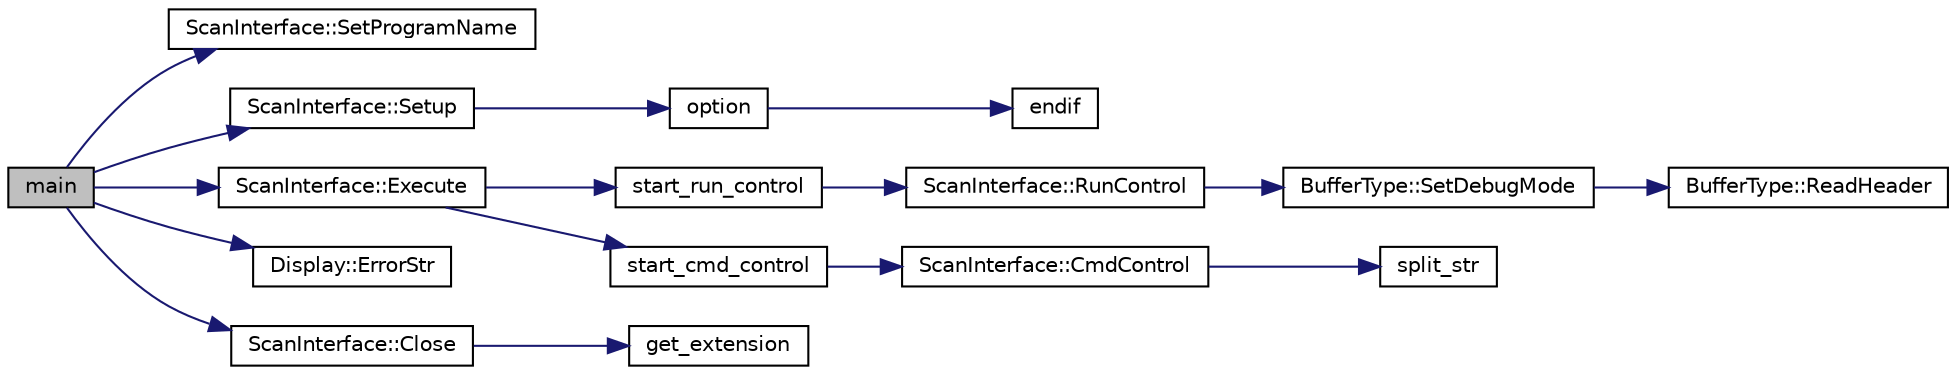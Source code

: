 digraph "main"
{
  edge [fontname="Helvetica",fontsize="10",labelfontname="Helvetica",labelfontsize="10"];
  node [fontname="Helvetica",fontsize="10",shape=record];
  rankdir="LR";
  Node1 [label="main",height=0.2,width=0.4,color="black", fillcolor="grey75", style="filled", fontcolor="black"];
  Node1 -> Node2 [color="midnightblue",fontsize="10",style="solid",fontname="Helvetica"];
  Node2 [label="ScanInterface::SetProgramName",height=0.2,width=0.4,color="black", fillcolor="white", style="filled",URL="$d7/dfc/class_scan_interface.html#a288c9eb8a2de78a40ba10cc7d7612a1e",tooltip="Set the header string used to prefix output messages. "];
  Node1 -> Node3 [color="midnightblue",fontsize="10",style="solid",fontname="Helvetica"];
  Node3 [label="ScanInterface::Setup",height=0.2,width=0.4,color="black", fillcolor="white", style="filled",URL="$d7/dfc/class_scan_interface.html#af51c02387e61a32d14ddfc0f3f43f2f9"];
  Node3 -> Node4 [color="midnightblue",fontsize="10",style="solid",fontname="Helvetica"];
  Node4 [label="option",height=0.2,width=0.4,color="black", fillcolor="white", style="filled",URL="$de/d88/_analysis_2_c_make_lists_8txt.html#a9dcdd08ec908a20435e0559a1ba70bec"];
  Node4 -> Node5 [color="midnightblue",fontsize="10",style="solid",fontname="Helvetica"];
  Node5 [label="endif",height=0.2,width=0.4,color="black", fillcolor="white", style="filled",URL="$dc/de0/_acquisition_2_m_c_a_2source_2_c_make_lists_8txt.html#aeb1e8c468f68e07ffda16b89438d9b73"];
  Node1 -> Node6 [color="midnightblue",fontsize="10",style="solid",fontname="Helvetica"];
  Node6 [label="ScanInterface::Execute",height=0.2,width=0.4,color="black", fillcolor="white", style="filled",URL="$d7/dfc/class_scan_interface.html#a77b6166db2cc17ca956235ba7447616e",tooltip="Run the program. "];
  Node6 -> Node7 [color="midnightblue",fontsize="10",style="solid",fontname="Helvetica"];
  Node7 [label="start_run_control",height=0.2,width=0.4,color="black", fillcolor="white", style="filled",URL="$de/d60/_scan_interface_8cpp.html#ac7ac27704dc3a2665eea2f51e12253d4"];
  Node7 -> Node8 [color="midnightblue",fontsize="10",style="solid",fontname="Helvetica"];
  Node8 [label="ScanInterface::RunControl",height=0.2,width=0.4,color="black", fillcolor="white", style="filled",URL="$d7/dfc/class_scan_interface.html#a749b46ea2b9eef6afc5dde98d7fcd660",tooltip="Main scan control method. "];
  Node8 -> Node9 [color="midnightblue",fontsize="10",style="solid",fontname="Helvetica"];
  Node9 [label="BufferType::SetDebugMode",height=0.2,width=0.4,color="black", fillcolor="white", style="filled",URL="$d4/d57/class_buffer_type.html#a965e66fde54356d4ebdc77042439be90"];
  Node9 -> Node10 [color="midnightblue",fontsize="10",style="solid",fontname="Helvetica"];
  Node10 [label="BufferType::ReadHeader",height=0.2,width=0.4,color="black", fillcolor="white", style="filled",URL="$d4/d57/class_buffer_type.html#a13bdce94ebfef9dc1ae90fca6cd66616",tooltip="Return true if the first word of the current buffer is equal to this buffer type. ..."];
  Node6 -> Node11 [color="midnightblue",fontsize="10",style="solid",fontname="Helvetica"];
  Node11 [label="start_cmd_control",height=0.2,width=0.4,color="black", fillcolor="white", style="filled",URL="$de/d60/_scan_interface_8cpp.html#ac7c80654c86b236bc88ceb5de8694369"];
  Node11 -> Node12 [color="midnightblue",fontsize="10",style="solid",fontname="Helvetica"];
  Node12 [label="ScanInterface::CmdControl",height=0.2,width=0.4,color="black", fillcolor="white", style="filled",URL="$d7/dfc/class_scan_interface.html#a4caa62c86e7a1da73bc471f83b12b783",tooltip="Main command interpreter method. "];
  Node12 -> Node13 [color="midnightblue",fontsize="10",style="solid",fontname="Helvetica"];
  Node13 [label="split_str",height=0.2,width=0.4,color="black", fillcolor="white", style="filled",URL="$d8/d1f/_c_terminal_8h.html#a711a7898a0f01a9ce74441507de25d1f",tooltip="Split a string about some delimiter. "];
  Node1 -> Node14 [color="midnightblue",fontsize="10",style="solid",fontname="Helvetica"];
  Node14 [label="Display::ErrorStr",height=0.2,width=0.4,color="black", fillcolor="white", style="filled",URL="$da/d6a/namespace_display.html#a762315ce58efcb1203edfcb74158f59b"];
  Node1 -> Node15 [color="midnightblue",fontsize="10",style="solid",fontname="Helvetica"];
  Node15 [label="ScanInterface::Close",height=0.2,width=0.4,color="black", fillcolor="white", style="filled",URL="$d7/dfc/class_scan_interface.html#ab1729015d477d835de9bd5de45802daa",tooltip="Shutdown cleanly. "];
  Node15 -> Node16 [color="midnightblue",fontsize="10",style="solid",fontname="Helvetica"];
  Node16 [label="get_extension",height=0.2,width=0.4,color="black", fillcolor="white", style="filled",URL="$de/d60/_scan_interface_8cpp.html#ad23a8e3407259d01db179d334c2fe55d",tooltip="Get the file extension from an input filename string. "];
}
